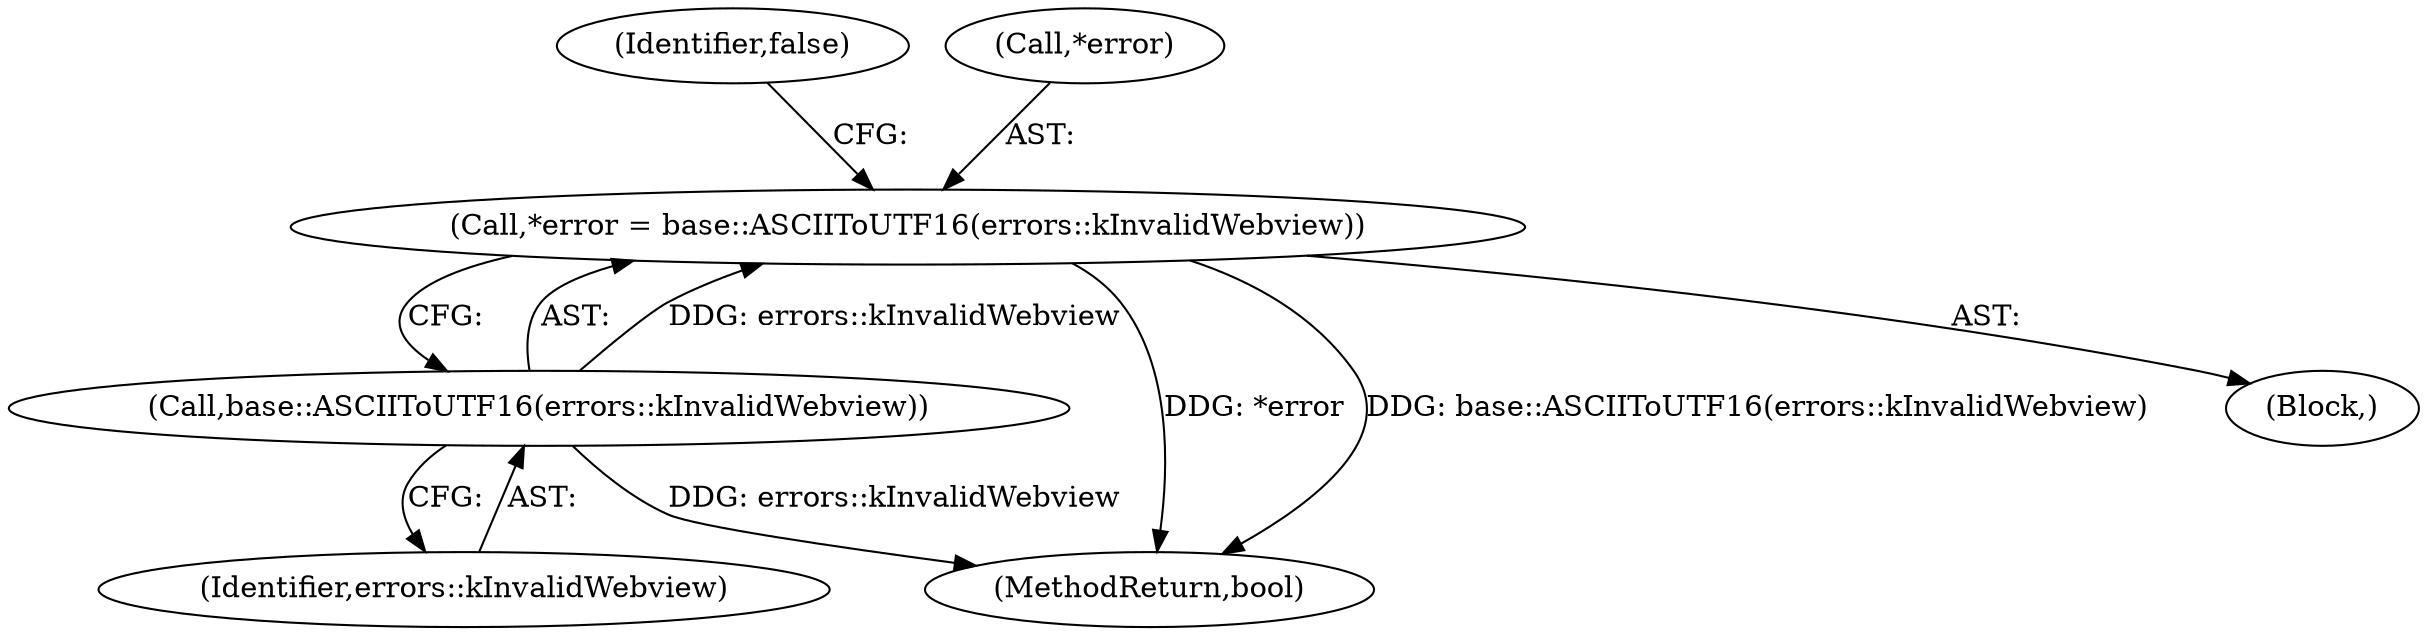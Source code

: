 digraph "0_Chrome_2aa406a8b4577103e7b933c75ec0e372830f20fe_0@pointer" {
"1000116" [label="(Call,*error = base::ASCIIToUTF16(errors::kInvalidWebview))"];
"1000119" [label="(Call,base::ASCIIToUTF16(errors::kInvalidWebview))"];
"1000122" [label="(Identifier,false)"];
"1000117" [label="(Call,*error)"];
"1000116" [label="(Call,*error = base::ASCIIToUTF16(errors::kInvalidWebview))"];
"1000119" [label="(Call,base::ASCIIToUTF16(errors::kInvalidWebview))"];
"1000256" [label="(MethodReturn,bool)"];
"1000115" [label="(Block,)"];
"1000120" [label="(Identifier,errors::kInvalidWebview)"];
"1000116" -> "1000115"  [label="AST: "];
"1000116" -> "1000119"  [label="CFG: "];
"1000117" -> "1000116"  [label="AST: "];
"1000119" -> "1000116"  [label="AST: "];
"1000122" -> "1000116"  [label="CFG: "];
"1000116" -> "1000256"  [label="DDG: *error"];
"1000116" -> "1000256"  [label="DDG: base::ASCIIToUTF16(errors::kInvalidWebview)"];
"1000119" -> "1000116"  [label="DDG: errors::kInvalidWebview"];
"1000119" -> "1000120"  [label="CFG: "];
"1000120" -> "1000119"  [label="AST: "];
"1000119" -> "1000256"  [label="DDG: errors::kInvalidWebview"];
}

